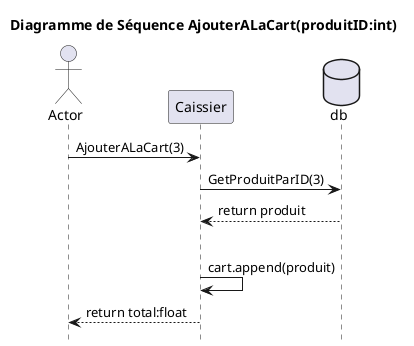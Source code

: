 @startuml
hide footbox
title Diagramme de Séquence AjouterALaCart(produitID:int)

actor       Actor       as a
participant Caissier as c
database    db    as d
'participant logger as l
a -> c : AjouterALaCart(3)
c -> d : GetProduitParID(3)
c <-- d : return produit
|||
c -> c : cart.append(produit)
a <-- c : return total:float
@enduml
